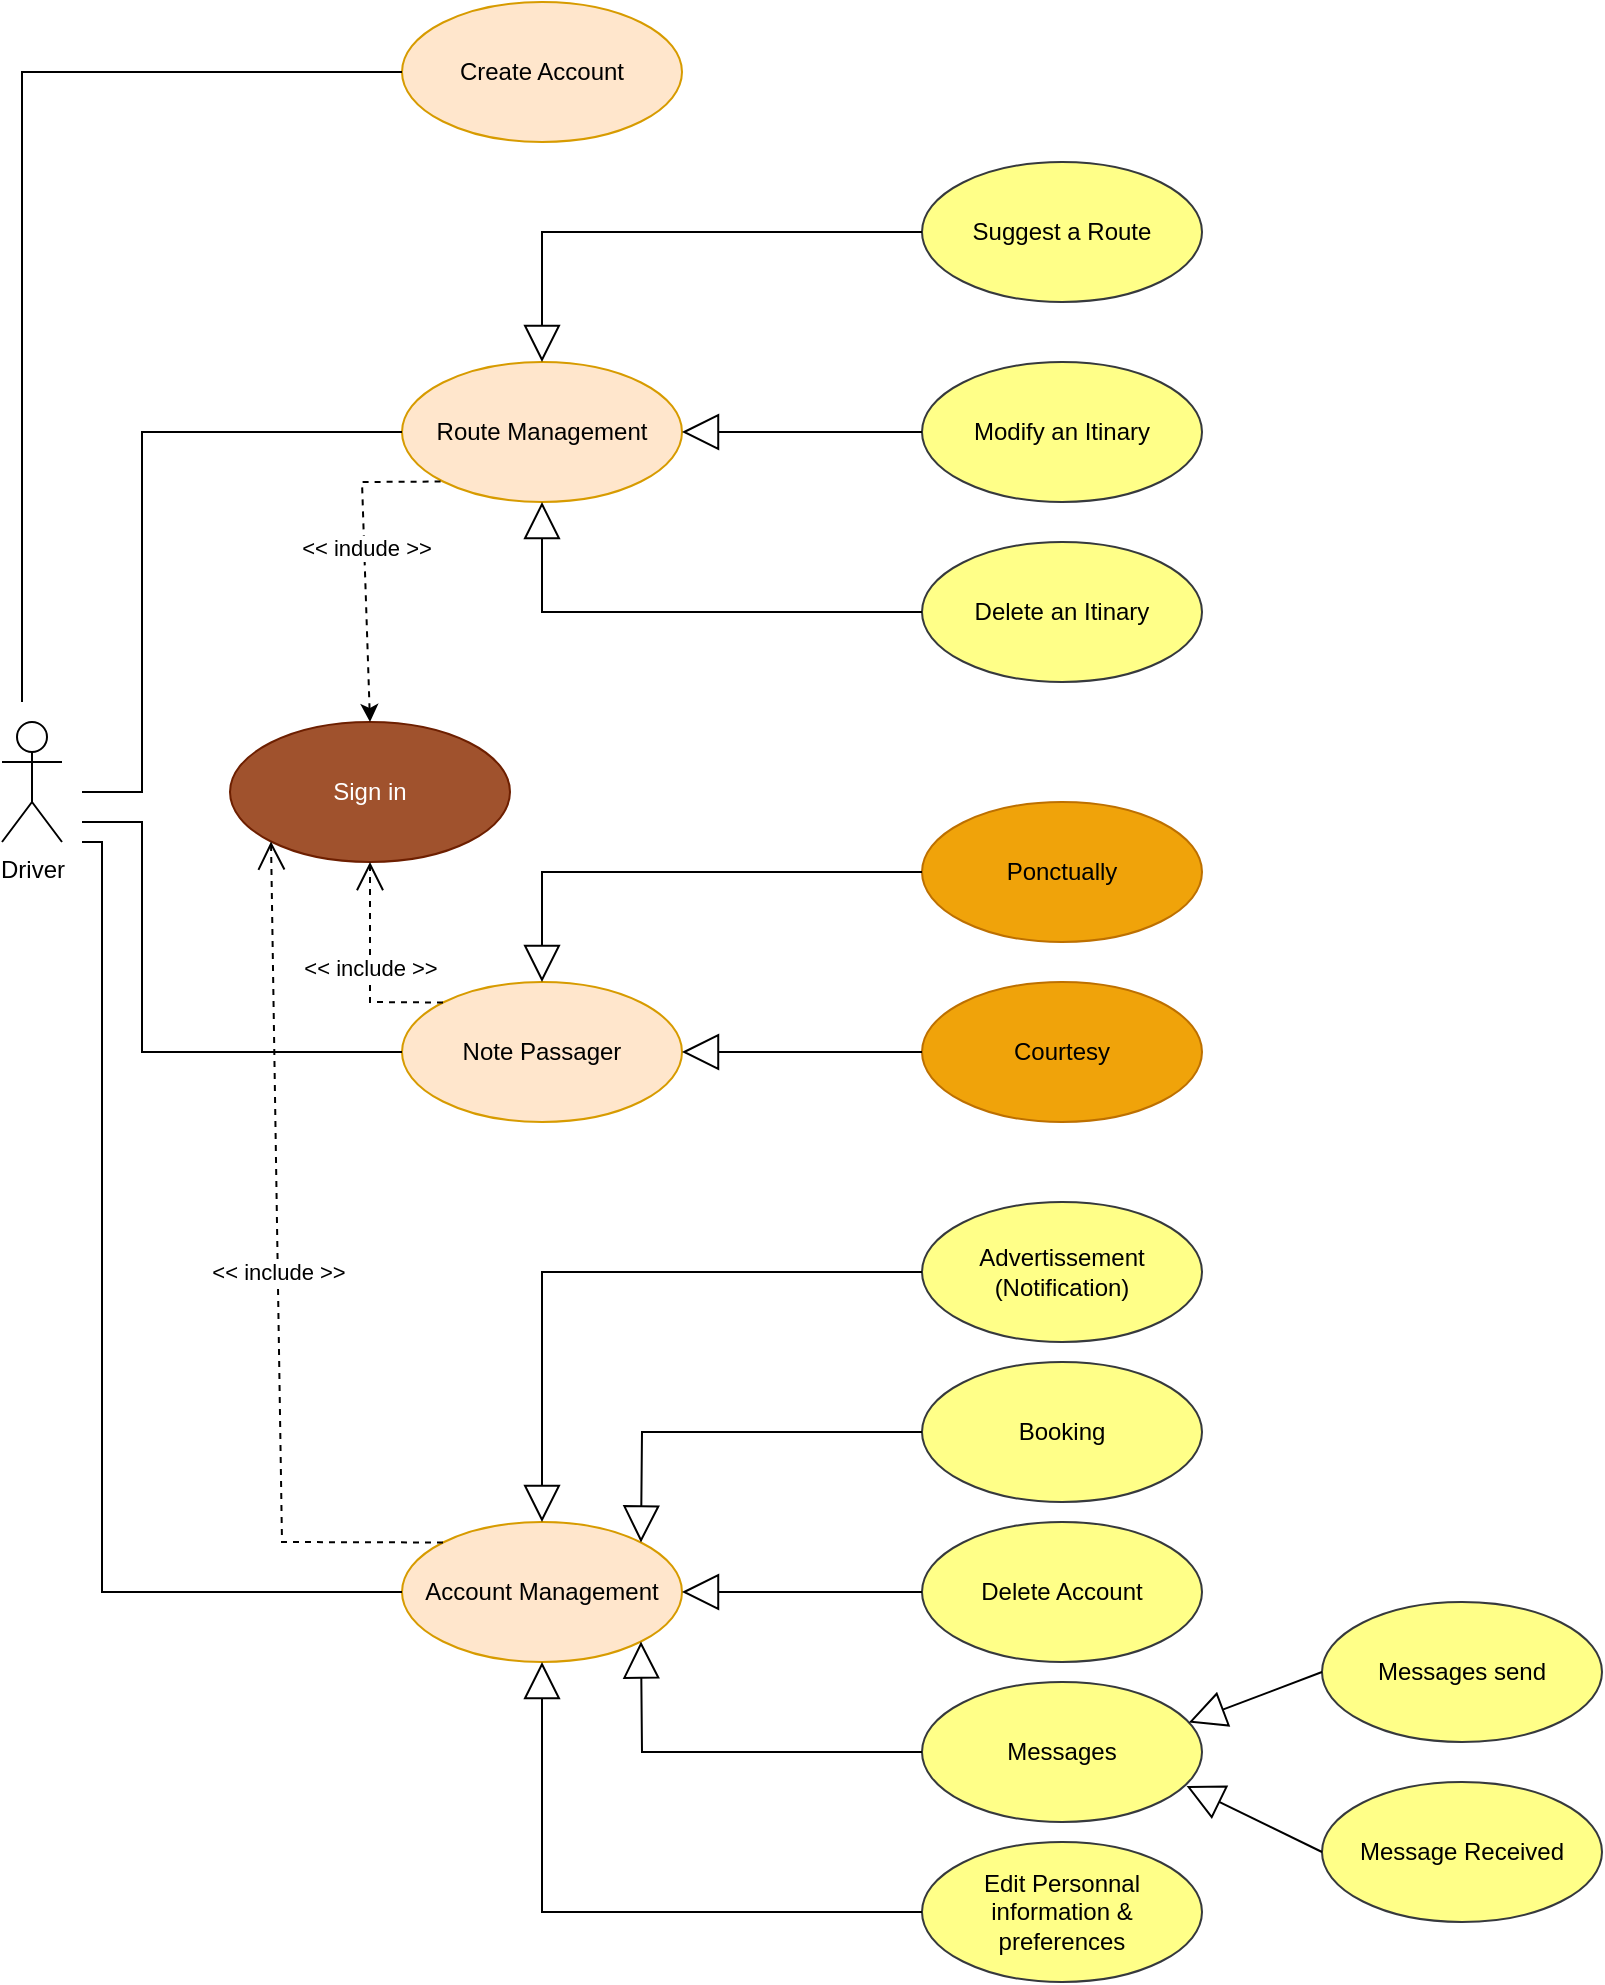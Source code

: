 <mxfile version="26.1.0">
  <diagram name="Page-1" id="qswZOTm5A8J0I-PKvB0U">
    <mxGraphModel dx="1076" dy="1249" grid="1" gridSize="10" guides="1" tooltips="1" connect="1" arrows="1" fold="1" page="1" pageScale="1" pageWidth="827" pageHeight="1169" math="0" shadow="0">
      <root>
        <mxCell id="0" />
        <mxCell id="1" parent="0" />
        <mxCell id="m966RkO3Vf9uMig-7sMn-1" value="Create Account" style="ellipse;whiteSpace=wrap;html=1;fillColor=#ffe6cc;strokeColor=#d79b00;" vertex="1" parent="1">
          <mxGeometry x="220" y="10" width="140" height="70" as="geometry" />
        </mxCell>
        <mxCell id="m966RkO3Vf9uMig-7sMn-2" value="Route Management" style="ellipse;whiteSpace=wrap;html=1;fillColor=#ffe6cc;strokeColor=#d79b00;" vertex="1" parent="1">
          <mxGeometry x="220" y="190" width="140" height="70" as="geometry" />
        </mxCell>
        <mxCell id="m966RkO3Vf9uMig-7sMn-3" value="Account Management" style="ellipse;whiteSpace=wrap;html=1;fillColor=#ffe6cc;strokeColor=#d79b00;" vertex="1" parent="1">
          <mxGeometry x="220" y="770" width="140" height="70" as="geometry" />
        </mxCell>
        <mxCell id="m966RkO3Vf9uMig-7sMn-4" value="Note Passager" style="ellipse;whiteSpace=wrap;html=1;fillColor=#ffe6cc;strokeColor=#d79b00;" vertex="1" parent="1">
          <mxGeometry x="220" y="500" width="140" height="70" as="geometry" />
        </mxCell>
        <mxCell id="m966RkO3Vf9uMig-7sMn-5" value="Driver" style="shape=umlActor;verticalLabelPosition=bottom;verticalAlign=top;html=1;" vertex="1" parent="1">
          <mxGeometry x="20" y="370" width="30" height="60" as="geometry" />
        </mxCell>
        <mxCell id="m966RkO3Vf9uMig-7sMn-7" value="" style="endArrow=none;html=1;rounded=0;entryX=0;entryY=0.5;entryDx=0;entryDy=0;" edge="1" parent="1" target="m966RkO3Vf9uMig-7sMn-1">
          <mxGeometry width="50" height="50" relative="1" as="geometry">
            <mxPoint x="30" y="360" as="sourcePoint" />
            <mxPoint x="340" y="340" as="targetPoint" />
            <Array as="points">
              <mxPoint x="30" y="45" />
              <mxPoint x="170" y="45" />
            </Array>
          </mxGeometry>
        </mxCell>
        <mxCell id="m966RkO3Vf9uMig-7sMn-8" value="Modify an Itinary" style="ellipse;whiteSpace=wrap;html=1;fillColor=#ffff88;strokeColor=#36393d;" vertex="1" parent="1">
          <mxGeometry x="480" y="190" width="140" height="70" as="geometry" />
        </mxCell>
        <mxCell id="m966RkO3Vf9uMig-7sMn-9" value="Suggest a Route" style="ellipse;whiteSpace=wrap;html=1;fillColor=#ffff88;strokeColor=#36393d;" vertex="1" parent="1">
          <mxGeometry x="480" y="90" width="140" height="70" as="geometry" />
        </mxCell>
        <mxCell id="m966RkO3Vf9uMig-7sMn-10" value="Delete an Itinary" style="ellipse;whiteSpace=wrap;html=1;fillColor=#ffff88;strokeColor=#36393d;" vertex="1" parent="1">
          <mxGeometry x="480" y="280" width="140" height="70" as="geometry" />
        </mxCell>
        <mxCell id="m966RkO3Vf9uMig-7sMn-11" value="" style="endArrow=block;endSize=16;endFill=0;html=1;rounded=0;entryX=0.5;entryY=0;entryDx=0;entryDy=0;" edge="1" parent="1" source="m966RkO3Vf9uMig-7sMn-9" target="m966RkO3Vf9uMig-7sMn-2">
          <mxGeometry width="160" relative="1" as="geometry">
            <mxPoint x="230" y="360" as="sourcePoint" />
            <mxPoint x="390" y="360" as="targetPoint" />
            <Array as="points">
              <mxPoint x="290" y="125" />
            </Array>
          </mxGeometry>
        </mxCell>
        <mxCell id="m966RkO3Vf9uMig-7sMn-14" value="" style="endArrow=block;endSize=16;endFill=0;html=1;rounded=0;entryX=1;entryY=0.5;entryDx=0;entryDy=0;exitX=0;exitY=0.5;exitDx=0;exitDy=0;" edge="1" parent="1" source="m966RkO3Vf9uMig-7sMn-8" target="m966RkO3Vf9uMig-7sMn-2">
          <mxGeometry width="160" relative="1" as="geometry">
            <mxPoint x="490" y="235" as="sourcePoint" />
            <mxPoint x="370" y="235" as="targetPoint" />
          </mxGeometry>
        </mxCell>
        <mxCell id="m966RkO3Vf9uMig-7sMn-15" value="" style="endArrow=block;endSize=16;endFill=0;html=1;rounded=0;entryX=0.5;entryY=1;entryDx=0;entryDy=0;exitX=0;exitY=0.5;exitDx=0;exitDy=0;" edge="1" parent="1" source="m966RkO3Vf9uMig-7sMn-10" target="m966RkO3Vf9uMig-7sMn-2">
          <mxGeometry width="160" relative="1" as="geometry">
            <mxPoint x="460" y="310" as="sourcePoint" />
            <mxPoint x="340" y="310" as="targetPoint" />
            <Array as="points">
              <mxPoint x="290" y="315" />
            </Array>
          </mxGeometry>
        </mxCell>
        <mxCell id="m966RkO3Vf9uMig-7sMn-16" value="&lt;div&gt;Edit Personnal&lt;/div&gt;&lt;div&gt;information &amp;amp; &lt;br&gt;&lt;/div&gt;&lt;div&gt;preferences&lt;/div&gt;" style="ellipse;whiteSpace=wrap;html=1;fillColor=#ffff88;strokeColor=#36393d;" vertex="1" parent="1">
          <mxGeometry x="480" y="930" width="140" height="70" as="geometry" />
        </mxCell>
        <mxCell id="m966RkO3Vf9uMig-7sMn-17" value="&lt;div&gt;Advertissement&lt;/div&gt;&lt;div&gt;(Notification)&lt;/div&gt;" style="ellipse;whiteSpace=wrap;html=1;fillColor=#ffff88;strokeColor=#36393d;" vertex="1" parent="1">
          <mxGeometry x="480" y="610" width="140" height="70" as="geometry" />
        </mxCell>
        <mxCell id="m966RkO3Vf9uMig-7sMn-18" value="Delete Account" style="ellipse;whiteSpace=wrap;html=1;fillColor=#ffff88;strokeColor=#36393d;" vertex="1" parent="1">
          <mxGeometry x="480" y="770" width="140" height="70" as="geometry" />
        </mxCell>
        <mxCell id="m966RkO3Vf9uMig-7sMn-19" value="Ponctually" style="ellipse;whiteSpace=wrap;html=1;fillColor=#f0a30a;strokeColor=#BD7000;fontColor=#000000;" vertex="1" parent="1">
          <mxGeometry x="480" y="410" width="140" height="70" as="geometry" />
        </mxCell>
        <mxCell id="m966RkO3Vf9uMig-7sMn-21" value="Courtesy" style="ellipse;whiteSpace=wrap;html=1;fillColor=#f0a30a;strokeColor=#BD7000;fontColor=#000000;" vertex="1" parent="1">
          <mxGeometry x="480" y="500" width="140" height="70" as="geometry" />
        </mxCell>
        <mxCell id="m966RkO3Vf9uMig-7sMn-23" value="Booking" style="ellipse;whiteSpace=wrap;html=1;fillColor=#ffff88;strokeColor=#36393d;" vertex="1" parent="1">
          <mxGeometry x="480" y="690" width="140" height="70" as="geometry" />
        </mxCell>
        <mxCell id="m966RkO3Vf9uMig-7sMn-24" value="Messages" style="ellipse;whiteSpace=wrap;html=1;fillColor=#ffff88;strokeColor=#36393d;" vertex="1" parent="1">
          <mxGeometry x="480" y="850" width="140" height="70" as="geometry" />
        </mxCell>
        <mxCell id="m966RkO3Vf9uMig-7sMn-25" value="" style="endArrow=block;endSize=16;endFill=0;html=1;rounded=0;entryX=1;entryY=0.5;entryDx=0;entryDy=0;exitX=0;exitY=0.5;exitDx=0;exitDy=0;" edge="1" parent="1" source="m966RkO3Vf9uMig-7sMn-21" target="m966RkO3Vf9uMig-7sMn-4">
          <mxGeometry width="160" relative="1" as="geometry">
            <mxPoint x="474" y="520" as="sourcePoint" />
            <mxPoint x="354" y="520" as="targetPoint" />
          </mxGeometry>
        </mxCell>
        <mxCell id="m966RkO3Vf9uMig-7sMn-26" value="" style="endArrow=block;endSize=16;endFill=0;html=1;rounded=0;entryX=0.5;entryY=0;entryDx=0;entryDy=0;exitX=0;exitY=0.5;exitDx=0;exitDy=0;" edge="1" parent="1" source="m966RkO3Vf9uMig-7sMn-19" target="m966RkO3Vf9uMig-7sMn-4">
          <mxGeometry width="160" relative="1" as="geometry">
            <mxPoint x="460" y="440" as="sourcePoint" />
            <mxPoint x="340" y="440" as="targetPoint" />
            <Array as="points">
              <mxPoint x="290" y="445" />
            </Array>
          </mxGeometry>
        </mxCell>
        <mxCell id="m966RkO3Vf9uMig-7sMn-28" value="Sign in" style="ellipse;whiteSpace=wrap;html=1;fillColor=#a0522d;fontColor=#ffffff;strokeColor=#6D1F00;" vertex="1" parent="1">
          <mxGeometry x="134" y="370" width="140" height="70" as="geometry" />
        </mxCell>
        <mxCell id="m966RkO3Vf9uMig-7sMn-32" value="" style="endArrow=none;html=1;rounded=0;entryX=0;entryY=1;entryDx=0;entryDy=0;exitX=0.5;exitY=0;exitDx=0;exitDy=0;dashed=1;startArrow=classic;startFill=1;" edge="1" parent="1" source="m966RkO3Vf9uMig-7sMn-28" target="m966RkO3Vf9uMig-7sMn-2">
          <mxGeometry width="50" height="50" relative="1" as="geometry">
            <mxPoint x="270" y="340" as="sourcePoint" />
            <mxPoint x="320" y="290" as="targetPoint" />
            <Array as="points">
              <mxPoint x="200" y="250" />
            </Array>
          </mxGeometry>
        </mxCell>
        <mxCell id="m966RkO3Vf9uMig-7sMn-33" value="&amp;lt;&amp;lt; indude &amp;gt;&amp;gt;" style="edgeLabel;html=1;align=center;verticalAlign=middle;resizable=0;points=[];" vertex="1" connectable="0" parent="m966RkO3Vf9uMig-7sMn-32">
          <mxGeometry x="0.083" y="-1" relative="1" as="geometry">
            <mxPoint as="offset" />
          </mxGeometry>
        </mxCell>
        <mxCell id="m966RkO3Vf9uMig-7sMn-34" value="&amp;lt;&amp;lt; include &amp;gt;&amp;gt;" style="endArrow=open;endSize=12;dashed=1;html=1;rounded=0;exitX=0;exitY=0;exitDx=0;exitDy=0;entryX=0.5;entryY=1;entryDx=0;entryDy=0;" edge="1" parent="1" source="m966RkO3Vf9uMig-7sMn-4" target="m966RkO3Vf9uMig-7sMn-28">
          <mxGeometry width="160" relative="1" as="geometry">
            <mxPoint x="220" y="490" as="sourcePoint" />
            <mxPoint x="380" y="490" as="targetPoint" />
            <Array as="points">
              <mxPoint x="204" y="510" />
            </Array>
          </mxGeometry>
        </mxCell>
        <mxCell id="m966RkO3Vf9uMig-7sMn-35" value="" style="endArrow=block;endSize=16;endFill=0;html=1;rounded=0;exitX=0;exitY=0.5;exitDx=0;exitDy=0;entryX=0.5;entryY=0;entryDx=0;entryDy=0;" edge="1" parent="1" source="m966RkO3Vf9uMig-7sMn-17">
          <mxGeometry width="160" relative="1" as="geometry">
            <mxPoint x="420" y="740" as="sourcePoint" />
            <mxPoint x="290" y="770" as="targetPoint" />
            <Array as="points">
              <mxPoint x="290" y="645" />
            </Array>
          </mxGeometry>
        </mxCell>
        <mxCell id="m966RkO3Vf9uMig-7sMn-39" value="" style="endArrow=block;endSize=16;endFill=0;html=1;rounded=0;entryX=1;entryY=0;entryDx=0;entryDy=0;exitX=0;exitY=0.5;exitDx=0;exitDy=0;" edge="1" parent="1" source="m966RkO3Vf9uMig-7sMn-23">
          <mxGeometry width="160" relative="1" as="geometry">
            <mxPoint x="460" y="750" as="sourcePoint" />
            <mxPoint x="339.497" y="780.251" as="targetPoint" />
            <Array as="points">
              <mxPoint x="340" y="725" />
            </Array>
          </mxGeometry>
        </mxCell>
        <mxCell id="m966RkO3Vf9uMig-7sMn-40" value="" style="endArrow=block;endSize=16;endFill=0;html=1;rounded=0;entryX=1;entryY=0.5;entryDx=0;entryDy=0;exitX=0;exitY=0.5;exitDx=0;exitDy=0;" edge="1" parent="1" source="m966RkO3Vf9uMig-7sMn-18">
          <mxGeometry width="160" relative="1" as="geometry">
            <mxPoint x="474" y="810" as="sourcePoint" />
            <mxPoint x="360" y="805" as="targetPoint" />
          </mxGeometry>
        </mxCell>
        <mxCell id="m966RkO3Vf9uMig-7sMn-41" value="" style="endArrow=block;endSize=16;endFill=0;html=1;rounded=0;entryX=1;entryY=1;entryDx=0;entryDy=0;exitX=0;exitY=0.5;exitDx=0;exitDy=0;" edge="1" parent="1" source="m966RkO3Vf9uMig-7sMn-24">
          <mxGeometry width="160" relative="1" as="geometry">
            <mxPoint x="414" y="920" as="sourcePoint" />
            <mxPoint x="339.497" y="829.749" as="targetPoint" />
            <Array as="points">
              <mxPoint x="340" y="885" />
            </Array>
          </mxGeometry>
        </mxCell>
        <mxCell id="m966RkO3Vf9uMig-7sMn-42" value="" style="endArrow=block;endSize=16;endFill=0;html=1;rounded=0;entryX=0.5;entryY=1;entryDx=0;entryDy=0;exitX=0;exitY=0.5;exitDx=0;exitDy=0;" edge="1" parent="1" source="m966RkO3Vf9uMig-7sMn-16">
          <mxGeometry width="160" relative="1" as="geometry">
            <mxPoint x="440" y="960" as="sourcePoint" />
            <mxPoint x="290" y="840" as="targetPoint" />
            <Array as="points">
              <mxPoint x="290" y="965" />
            </Array>
          </mxGeometry>
        </mxCell>
        <mxCell id="m966RkO3Vf9uMig-7sMn-43" value="Messages send" style="ellipse;whiteSpace=wrap;html=1;fillColor=#ffff88;strokeColor=#36393d;" vertex="1" parent="1">
          <mxGeometry x="680" y="810" width="140" height="70" as="geometry" />
        </mxCell>
        <mxCell id="m966RkO3Vf9uMig-7sMn-44" value="Message Received" style="ellipse;whiteSpace=wrap;html=1;fillColor=#ffff88;strokeColor=#36393d;" vertex="1" parent="1">
          <mxGeometry x="680" y="900" width="140" height="70" as="geometry" />
        </mxCell>
        <mxCell id="m966RkO3Vf9uMig-7sMn-45" value="" style="endArrow=block;endSize=16;endFill=0;html=1;rounded=0;exitX=0;exitY=0.5;exitDx=0;exitDy=0;entryX=0.953;entryY=0.289;entryDx=0;entryDy=0;entryPerimeter=0;" edge="1" parent="1" source="m966RkO3Vf9uMig-7sMn-43" target="m966RkO3Vf9uMig-7sMn-24">
          <mxGeometry width="160" relative="1" as="geometry">
            <mxPoint x="620" y="780" as="sourcePoint" />
            <mxPoint x="780" y="780" as="targetPoint" />
          </mxGeometry>
        </mxCell>
        <mxCell id="m966RkO3Vf9uMig-7sMn-46" value="" style="endArrow=block;endSize=16;endFill=0;html=1;rounded=0;exitX=0;exitY=0.5;exitDx=0;exitDy=0;entryX=0.945;entryY=0.743;entryDx=0;entryDy=0;entryPerimeter=0;" edge="1" parent="1" source="m966RkO3Vf9uMig-7sMn-44" target="m966RkO3Vf9uMig-7sMn-24">
          <mxGeometry width="160" relative="1" as="geometry">
            <mxPoint x="690" y="855" as="sourcePoint" />
            <mxPoint x="610" y="870" as="targetPoint" />
          </mxGeometry>
        </mxCell>
        <mxCell id="m966RkO3Vf9uMig-7sMn-47" value="&amp;lt;&amp;lt; include &amp;gt;&amp;gt;" style="endArrow=open;endSize=12;dashed=1;html=1;rounded=0;exitX=0;exitY=0;exitDx=0;exitDy=0;entryX=0;entryY=1;entryDx=0;entryDy=0;" edge="1" parent="1" source="m966RkO3Vf9uMig-7sMn-3" target="m966RkO3Vf9uMig-7sMn-28">
          <mxGeometry width="160" relative="1" as="geometry">
            <mxPoint x="134" y="632" as="sourcePoint" />
            <mxPoint x="118" y="537" as="targetPoint" />
            <Array as="points">
              <mxPoint x="160" y="780" />
            </Array>
          </mxGeometry>
        </mxCell>
        <mxCell id="m966RkO3Vf9uMig-7sMn-48" value="" style="endArrow=none;html=1;rounded=0;exitX=0;exitY=0.5;exitDx=0;exitDy=0;" edge="1" parent="1" source="m966RkO3Vf9uMig-7sMn-2">
          <mxGeometry width="50" height="50" relative="1" as="geometry">
            <mxPoint x="110" y="230" as="sourcePoint" />
            <mxPoint x="60" y="405" as="targetPoint" />
            <Array as="points">
              <mxPoint x="90" y="225" />
              <mxPoint x="90" y="405" />
            </Array>
          </mxGeometry>
        </mxCell>
        <mxCell id="m966RkO3Vf9uMig-7sMn-49" value="" style="endArrow=none;html=1;rounded=0;entryX=0;entryY=0.5;entryDx=0;entryDy=0;" edge="1" parent="1" target="m966RkO3Vf9uMig-7sMn-4">
          <mxGeometry width="50" height="50" relative="1" as="geometry">
            <mxPoint x="60" y="420" as="sourcePoint" />
            <mxPoint x="110" y="530" as="targetPoint" />
            <Array as="points">
              <mxPoint x="90" y="420" />
              <mxPoint x="90" y="535" />
            </Array>
          </mxGeometry>
        </mxCell>
        <mxCell id="m966RkO3Vf9uMig-7sMn-50" value="" style="endArrow=none;html=1;rounded=0;entryX=0;entryY=0.5;entryDx=0;entryDy=0;" edge="1" parent="1" target="m966RkO3Vf9uMig-7sMn-3">
          <mxGeometry width="50" height="50" relative="1" as="geometry">
            <mxPoint x="60" y="430" as="sourcePoint" />
            <mxPoint x="420" y="650" as="targetPoint" />
            <Array as="points">
              <mxPoint x="70" y="430" />
              <mxPoint x="70" y="805" />
            </Array>
          </mxGeometry>
        </mxCell>
      </root>
    </mxGraphModel>
  </diagram>
</mxfile>
